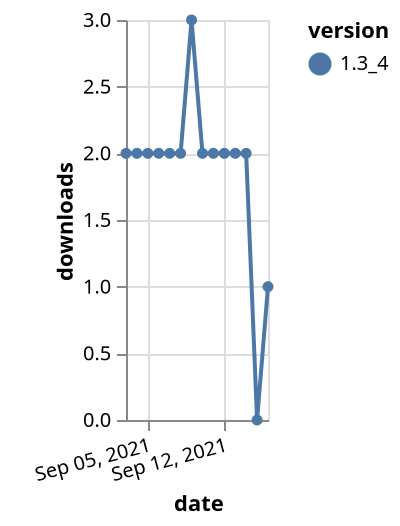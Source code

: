 {"$schema": "https://vega.github.io/schema/vega-lite/v5.json", "description": "A simple bar chart with embedded data.", "data": {"values": [{"date": "2021-09-03", "total": 2756, "delta": 2, "version": "1.3_4"}, {"date": "2021-09-04", "total": 2758, "delta": 2, "version": "1.3_4"}, {"date": "2021-09-05", "total": 2760, "delta": 2, "version": "1.3_4"}, {"date": "2021-09-06", "total": 2762, "delta": 2, "version": "1.3_4"}, {"date": "2021-09-07", "total": 2764, "delta": 2, "version": "1.3_4"}, {"date": "2021-09-08", "total": 2766, "delta": 2, "version": "1.3_4"}, {"date": "2021-09-09", "total": 2769, "delta": 3, "version": "1.3_4"}, {"date": "2021-09-10", "total": 2771, "delta": 2, "version": "1.3_4"}, {"date": "2021-09-11", "total": 2773, "delta": 2, "version": "1.3_4"}, {"date": "2021-09-12", "total": 2775, "delta": 2, "version": "1.3_4"}, {"date": "2021-09-13", "total": 2777, "delta": 2, "version": "1.3_4"}, {"date": "2021-09-14", "total": 2779, "delta": 2, "version": "1.3_4"}, {"date": "2021-09-15", "total": 2779, "delta": 0, "version": "1.3_4"}, {"date": "2021-09-16", "total": 2780, "delta": 1, "version": "1.3_4"}]}, "width": "container", "mark": {"type": "line", "point": {"filled": true}}, "encoding": {"x": {"field": "date", "type": "temporal", "timeUnit": "yearmonthdate", "title": "date", "axis": {"labelAngle": -15}}, "y": {"field": "delta", "type": "quantitative", "title": "downloads"}, "color": {"field": "version", "type": "nominal"}, "tooltip": {"field": "delta"}}}